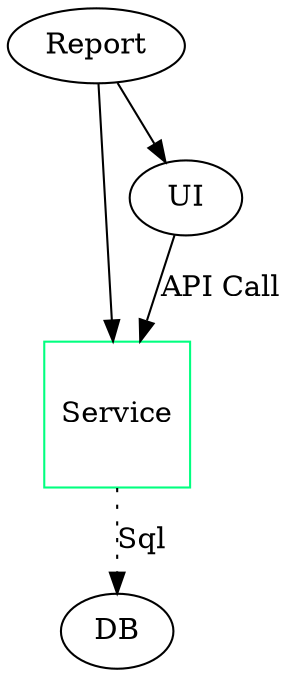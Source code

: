 digraph G {
    splines = "FALSE";
    
    /**
     * Entities
     */
    Service [label = "Service";shape = "square";color = springgreen;];
    
    /**
     * Relationships (Live Template: path)
     */
    UI -> Service [label = "API Call";];
    Service -> DB [label = "Sql"; style = dotted;];
    Report -> {UI Service};
}